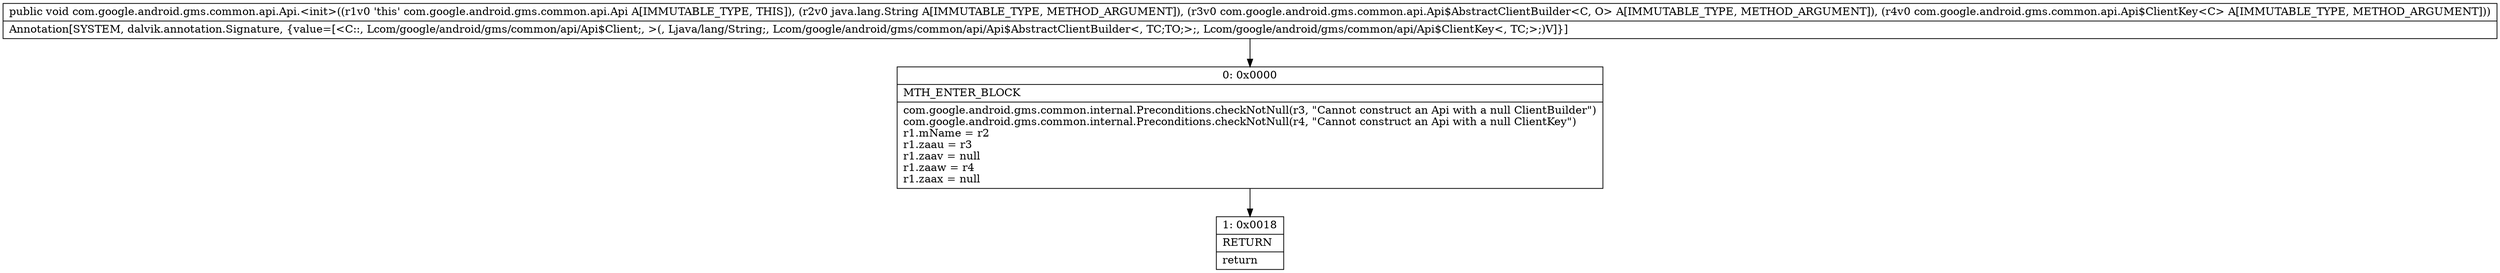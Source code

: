 digraph "CFG forcom.google.android.gms.common.api.Api.\<init\>(Ljava\/lang\/String;Lcom\/google\/android\/gms\/common\/api\/Api$AbstractClientBuilder;Lcom\/google\/android\/gms\/common\/api\/Api$ClientKey;)V" {
Node_0 [shape=record,label="{0\:\ 0x0000|MTH_ENTER_BLOCK\l|com.google.android.gms.common.internal.Preconditions.checkNotNull(r3, \"Cannot construct an Api with a null ClientBuilder\")\lcom.google.android.gms.common.internal.Preconditions.checkNotNull(r4, \"Cannot construct an Api with a null ClientKey\")\lr1.mName = r2\lr1.zaau = r3\lr1.zaav = null\lr1.zaaw = r4\lr1.zaax = null\l}"];
Node_1 [shape=record,label="{1\:\ 0x0018|RETURN\l|return\l}"];
MethodNode[shape=record,label="{public void com.google.android.gms.common.api.Api.\<init\>((r1v0 'this' com.google.android.gms.common.api.Api A[IMMUTABLE_TYPE, THIS]), (r2v0 java.lang.String A[IMMUTABLE_TYPE, METHOD_ARGUMENT]), (r3v0 com.google.android.gms.common.api.Api$AbstractClientBuilder\<C, O\> A[IMMUTABLE_TYPE, METHOD_ARGUMENT]), (r4v0 com.google.android.gms.common.api.Api$ClientKey\<C\> A[IMMUTABLE_TYPE, METHOD_ARGUMENT]))  | Annotation[SYSTEM, dalvik.annotation.Signature, \{value=[\<C::, Lcom\/google\/android\/gms\/common\/api\/Api$Client;, \>(, Ljava\/lang\/String;, Lcom\/google\/android\/gms\/common\/api\/Api$AbstractClientBuilder\<, TC;TO;\>;, Lcom\/google\/android\/gms\/common\/api\/Api$ClientKey\<, TC;\>;)V]\}]\l}"];
MethodNode -> Node_0;
Node_0 -> Node_1;
}

